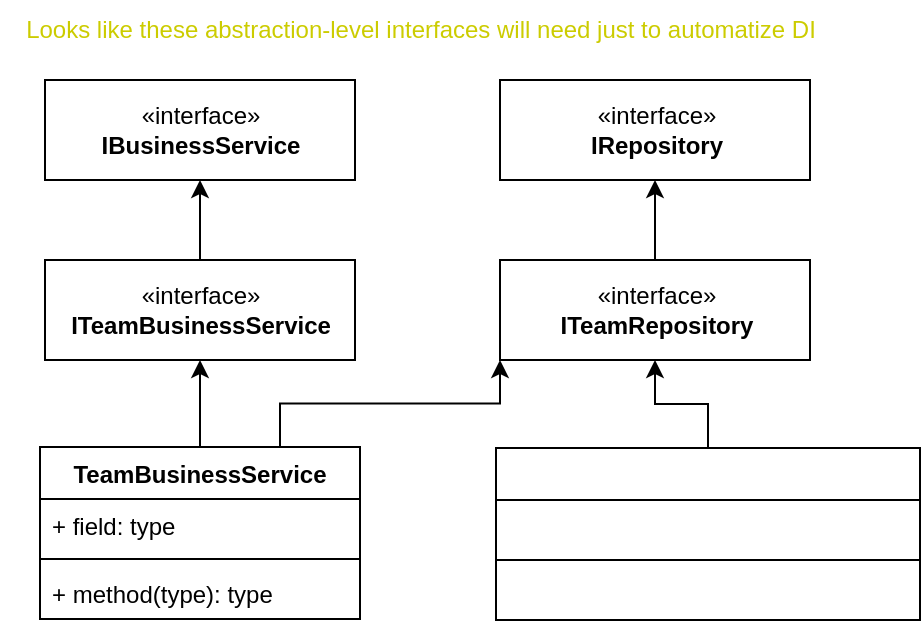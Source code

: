 <mxfile version="20.7.4" type="github">
  <diagram id="C5RBs43oDa-KdzZeNtuy" name="Page-1">
    <mxGraphModel dx="1297" dy="436" grid="1" gridSize="10" guides="1" tooltips="1" connect="1" arrows="1" fold="1" page="1" pageScale="1" pageWidth="1169" pageHeight="827" math="0" shadow="0">
      <root>
        <mxCell id="WIyWlLk6GJQsqaUBKTNV-0" />
        <mxCell id="WIyWlLk6GJQsqaUBKTNV-1" parent="WIyWlLk6GJQsqaUBKTNV-0" />
        <mxCell id="oK_Ppxz_FeUIgOcbOza4-133" value="" style="edgeStyle=orthogonalEdgeStyle;rounded=0;orthogonalLoop=1;jettySize=auto;html=1;" edge="1" parent="WIyWlLk6GJQsqaUBKTNV-1" source="oK_Ppxz_FeUIgOcbOza4-125" target="oK_Ppxz_FeUIgOcbOza4-132">
          <mxGeometry relative="1" as="geometry" />
        </mxCell>
        <mxCell id="oK_Ppxz_FeUIgOcbOza4-125" value="«interface»&lt;br&gt;&lt;b&gt;ITeamBusinessService&lt;/b&gt;" style="html=1;" vertex="1" parent="WIyWlLk6GJQsqaUBKTNV-1">
          <mxGeometry x="332.5" y="320" width="155" height="50" as="geometry" />
        </mxCell>
        <mxCell id="oK_Ppxz_FeUIgOcbOza4-130" value="" style="edgeStyle=orthogonalEdgeStyle;rounded=0;orthogonalLoop=1;jettySize=auto;html=1;" edge="1" parent="WIyWlLk6GJQsqaUBKTNV-1" source="oK_Ppxz_FeUIgOcbOza4-126" target="oK_Ppxz_FeUIgOcbOza4-125">
          <mxGeometry relative="1" as="geometry" />
        </mxCell>
        <mxCell id="oK_Ppxz_FeUIgOcbOza4-141" style="edgeStyle=orthogonalEdgeStyle;rounded=0;orthogonalLoop=1;jettySize=auto;html=1;exitX=0.75;exitY=0;exitDx=0;exitDy=0;entryX=0;entryY=1;entryDx=0;entryDy=0;fontColor=#CCCC00;" edge="1" parent="WIyWlLk6GJQsqaUBKTNV-1" source="oK_Ppxz_FeUIgOcbOza4-126" target="oK_Ppxz_FeUIgOcbOza4-137">
          <mxGeometry relative="1" as="geometry" />
        </mxCell>
        <mxCell id="oK_Ppxz_FeUIgOcbOza4-126" value="TeamBusinessService" style="swimlane;fontStyle=1;align=center;verticalAlign=top;childLayout=stackLayout;horizontal=1;startSize=26;horizontalStack=0;resizeParent=1;resizeParentMax=0;resizeLast=0;collapsible=1;marginBottom=0;" vertex="1" parent="WIyWlLk6GJQsqaUBKTNV-1">
          <mxGeometry x="330" y="413.5" width="160" height="86" as="geometry" />
        </mxCell>
        <mxCell id="oK_Ppxz_FeUIgOcbOza4-127" value="+ field: type" style="text;strokeColor=none;fillColor=none;align=left;verticalAlign=top;spacingLeft=4;spacingRight=4;overflow=hidden;rotatable=0;points=[[0,0.5],[1,0.5]];portConstraint=eastwest;" vertex="1" parent="oK_Ppxz_FeUIgOcbOza4-126">
          <mxGeometry y="26" width="160" height="26" as="geometry" />
        </mxCell>
        <mxCell id="oK_Ppxz_FeUIgOcbOza4-128" value="" style="line;strokeWidth=1;fillColor=none;align=left;verticalAlign=middle;spacingTop=-1;spacingLeft=3;spacingRight=3;rotatable=0;labelPosition=right;points=[];portConstraint=eastwest;strokeColor=inherit;" vertex="1" parent="oK_Ppxz_FeUIgOcbOza4-126">
          <mxGeometry y="52" width="160" height="8" as="geometry" />
        </mxCell>
        <mxCell id="oK_Ppxz_FeUIgOcbOza4-129" value="+ method(type): type" style="text;strokeColor=none;fillColor=none;align=left;verticalAlign=top;spacingLeft=4;spacingRight=4;overflow=hidden;rotatable=0;points=[[0,0.5],[1,0.5]];portConstraint=eastwest;" vertex="1" parent="oK_Ppxz_FeUIgOcbOza4-126">
          <mxGeometry y="60" width="160" height="26" as="geometry" />
        </mxCell>
        <mxCell id="oK_Ppxz_FeUIgOcbOza4-132" value="«interface»&lt;br&gt;&lt;b&gt;IBusinessService&lt;/b&gt;" style="html=1;" vertex="1" parent="WIyWlLk6GJQsqaUBKTNV-1">
          <mxGeometry x="332.5" y="230" width="155" height="50" as="geometry" />
        </mxCell>
        <mxCell id="oK_Ppxz_FeUIgOcbOza4-135" value="«interface»&lt;br&gt;&lt;b&gt;IRepository&lt;/b&gt;" style="html=1;" vertex="1" parent="WIyWlLk6GJQsqaUBKTNV-1">
          <mxGeometry x="560" y="230" width="155" height="50" as="geometry" />
        </mxCell>
        <mxCell id="oK_Ppxz_FeUIgOcbOza4-138" value="" style="edgeStyle=orthogonalEdgeStyle;rounded=0;orthogonalLoop=1;jettySize=auto;html=1;" edge="1" parent="WIyWlLk6GJQsqaUBKTNV-1" source="oK_Ppxz_FeUIgOcbOza4-137" target="oK_Ppxz_FeUIgOcbOza4-135">
          <mxGeometry relative="1" as="geometry" />
        </mxCell>
        <mxCell id="oK_Ppxz_FeUIgOcbOza4-137" value="«interface»&lt;br&gt;&lt;b&gt;ITeamRepository&lt;/b&gt;" style="html=1;" vertex="1" parent="WIyWlLk6GJQsqaUBKTNV-1">
          <mxGeometry x="560" y="320" width="155" height="50" as="geometry" />
        </mxCell>
        <mxCell id="oK_Ppxz_FeUIgOcbOza4-139" value="Looks like these abstraction-level interfaces will need just to automatize DI" style="text;html=1;align=center;verticalAlign=middle;resizable=0;points=[];autosize=1;fontColor=#CCCC00;" vertex="1" parent="WIyWlLk6GJQsqaUBKTNV-1">
          <mxGeometry x="310" y="190" width="420" height="30" as="geometry" />
        </mxCell>
        <mxCell id="oK_Ppxz_FeUIgOcbOza4-149" style="edgeStyle=orthogonalEdgeStyle;rounded=0;orthogonalLoop=1;jettySize=auto;html=1;entryX=0.5;entryY=1;entryDx=0;entryDy=0;fontColor=#FFFFFF;" edge="1" parent="WIyWlLk6GJQsqaUBKTNV-1" source="oK_Ppxz_FeUIgOcbOza4-145" target="oK_Ppxz_FeUIgOcbOza4-137">
          <mxGeometry relative="1" as="geometry" />
        </mxCell>
        <mxCell id="oK_Ppxz_FeUIgOcbOza4-145" value="FileSystemTeamRepository" style="swimlane;fontStyle=1;align=center;verticalAlign=top;childLayout=stackLayout;horizontal=1;startSize=26;horizontalStack=0;resizeParent=1;resizeParentMax=0;resizeLast=0;collapsible=1;marginBottom=0;fontColor=#FFFFFF;" vertex="1" parent="WIyWlLk6GJQsqaUBKTNV-1">
          <mxGeometry x="558" y="414" width="212" height="86" as="geometry" />
        </mxCell>
        <mxCell id="oK_Ppxz_FeUIgOcbOza4-146" value="+ field: type" style="text;strokeColor=none;fillColor=none;align=left;verticalAlign=top;spacingLeft=4;spacingRight=4;overflow=hidden;rotatable=0;points=[[0,0.5],[1,0.5]];portConstraint=eastwest;fontColor=#FFFFFF;" vertex="1" parent="oK_Ppxz_FeUIgOcbOza4-145">
          <mxGeometry y="26" width="212" height="26" as="geometry" />
        </mxCell>
        <mxCell id="oK_Ppxz_FeUIgOcbOza4-147" value="" style="line;strokeWidth=1;fillColor=none;align=left;verticalAlign=middle;spacingTop=-1;spacingLeft=3;spacingRight=3;rotatable=0;labelPosition=right;points=[];portConstraint=eastwest;strokeColor=inherit;fontColor=#FFFFFF;" vertex="1" parent="oK_Ppxz_FeUIgOcbOza4-145">
          <mxGeometry y="52" width="212" height="8" as="geometry" />
        </mxCell>
        <mxCell id="oK_Ppxz_FeUIgOcbOza4-148" value="+ method(type): type" style="text;strokeColor=none;fillColor=none;align=left;verticalAlign=top;spacingLeft=4;spacingRight=4;overflow=hidden;rotatable=0;points=[[0,0.5],[1,0.5]];portConstraint=eastwest;fontColor=#FFFFFF;" vertex="1" parent="oK_Ppxz_FeUIgOcbOza4-145">
          <mxGeometry y="60" width="212" height="26" as="geometry" />
        </mxCell>
      </root>
    </mxGraphModel>
  </diagram>
</mxfile>
